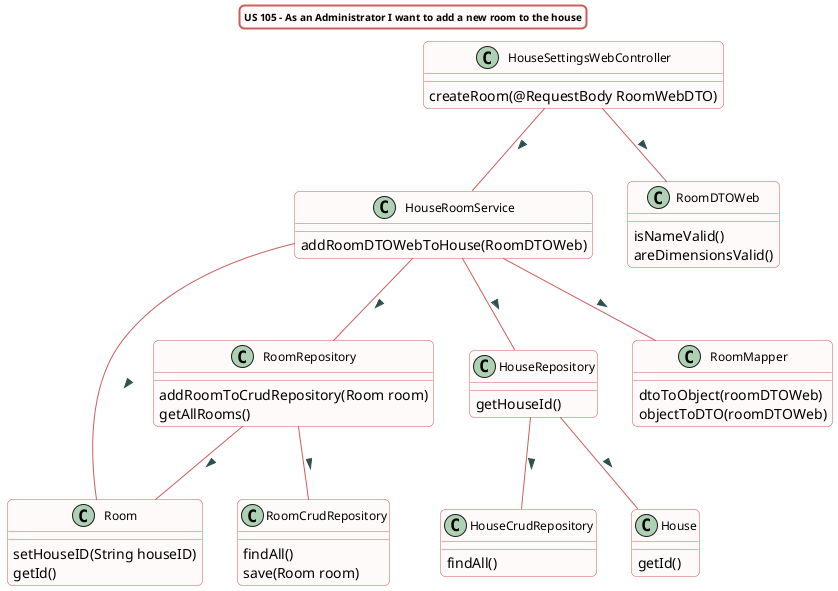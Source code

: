 @startuml

title US 105 - As an Administrator I want to add a new room to the house
skinparam titleBorderRoundCorner 10
skinparam titleBorderThickness 2
skinparam titleBorderColor indianred
skinparam titleBackgroundColor Snow
skinparam FontName quicksand
skinparam titleFontSize 10
skinparam roundcorner 10


skinparam class {
  BorderColor indianred
  BackgroundColor indianred
  BackgroundColor Snow
   roundcorner 10
   ArrowFontName Verdana
   ArrowColor indianred
   ArrowFontColor darkslategrey
   FontSize 12
}

class HouseSettingsWebController
class HouseRoomService
class RoomRepository
class HouseRepository
class Room
class RoomMapper
class HouseCrudRepository
class RoomCrudRepository

HouseSettingsWebController -- HouseRoomService: >
HouseSettingsWebController -- RoomDTOWeb: >
HouseRoomService -- RoomMapper : >
HouseRoomService -- HouseRepository : >
HouseRoomService -- RoomRepository : >
HouseRoomService -- Room : >
HouseRepository -- HouseCrudRepository : >
HouseRepository -- House : >
RoomRepository -- RoomCrudRepository : >
RoomRepository -- Room : >




class HouseSettingsWebController {
createRoom(@RequestBody RoomWebDTO)
}

class RoomDTOWeb {
isNameValid()
areDimensionsValid()
}

class HouseRoomService {
addRoomDTOWebToHouse(RoomDTOWeb)
}

class Room{
setHouseID(String houseID)
getId()
}

class RoomMapper{
dtoToObject(roomDTOWeb)
objectToDTO(roomDTOWeb)
}


class RoomRepository {
addRoomToCrudRepository(Room room)
getAllRooms()
}

class HouseRepository {
getHouseId()
}

class House {
getId()
}

class RoomCrudRepository{
findAll()
save(Room room)
}

class HouseCrudRepository{
findAll()
}

@enduml